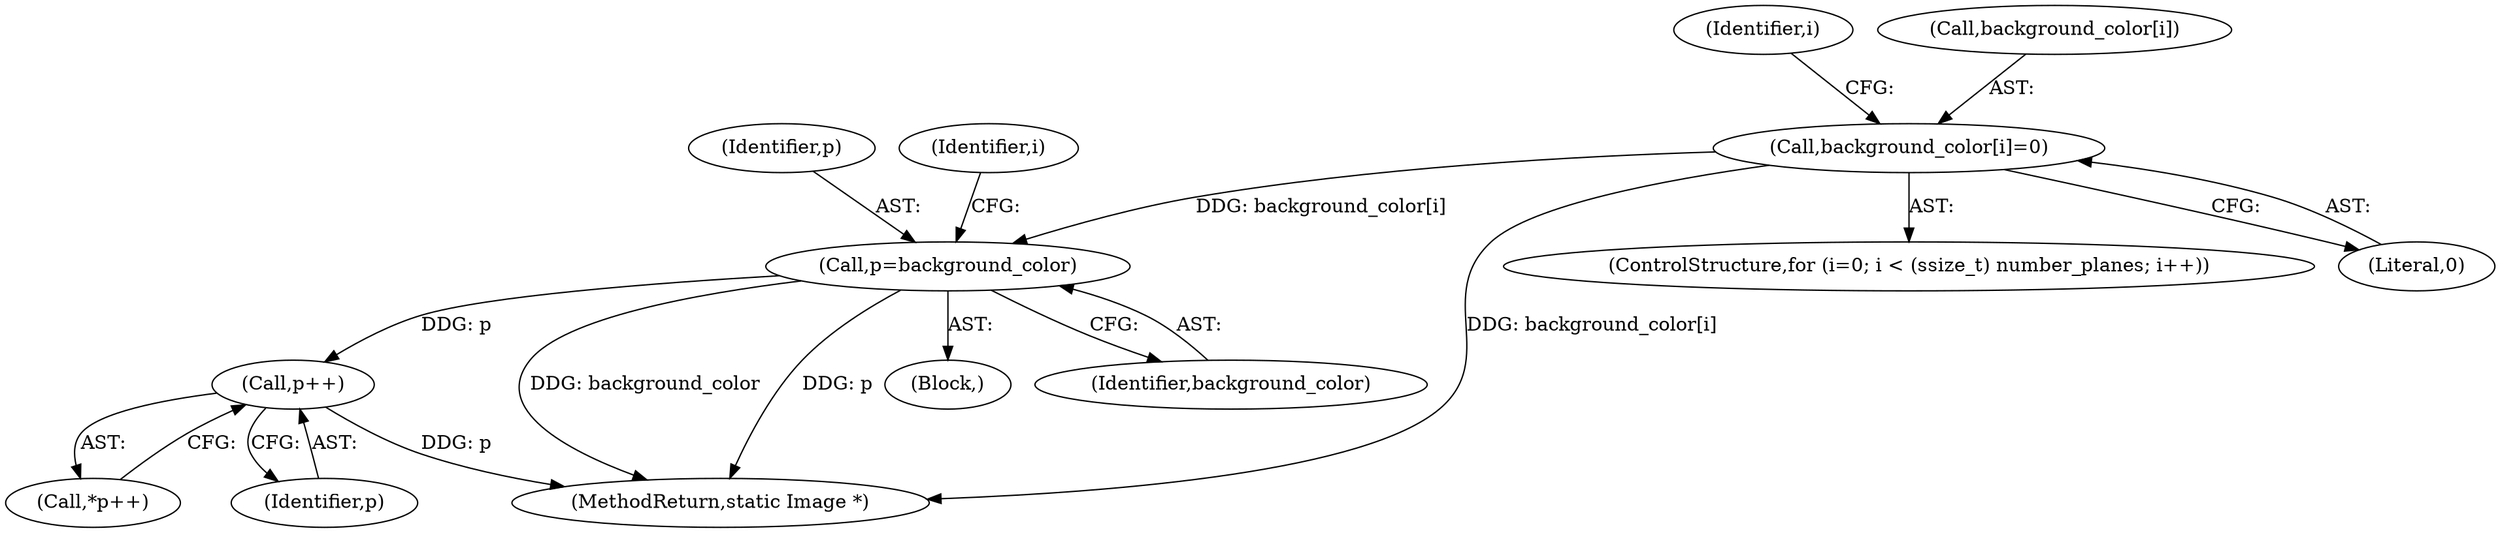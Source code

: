 digraph "0_ImageMagick_7fdf9ea808caa3c81a0eb42656e5fafc59084198@array" {
"1000362" [label="(Call,background_color[i]=0)"];
"1000373" [label="(Call,p=background_color)"];
"1000389" [label="(Call,p++)"];
"1000374" [label="(Identifier,p)"];
"1000388" [label="(Call,*p++)"];
"1000361" [label="(Identifier,i)"];
"1001965" [label="(MethodReturn,static Image *)"];
"1000372" [label="(Block,)"];
"1000363" [label="(Call,background_color[i])"];
"1000378" [label="(Identifier,i)"];
"1000351" [label="(ControlStructure,for (i=0; i < (ssize_t) number_planes; i++))"];
"1000389" [label="(Call,p++)"];
"1000362" [label="(Call,background_color[i]=0)"];
"1000390" [label="(Identifier,p)"];
"1000366" [label="(Literal,0)"];
"1000375" [label="(Identifier,background_color)"];
"1000373" [label="(Call,p=background_color)"];
"1000362" -> "1000351"  [label="AST: "];
"1000362" -> "1000366"  [label="CFG: "];
"1000363" -> "1000362"  [label="AST: "];
"1000366" -> "1000362"  [label="AST: "];
"1000361" -> "1000362"  [label="CFG: "];
"1000362" -> "1001965"  [label="DDG: background_color[i]"];
"1000362" -> "1000373"  [label="DDG: background_color[i]"];
"1000373" -> "1000372"  [label="AST: "];
"1000373" -> "1000375"  [label="CFG: "];
"1000374" -> "1000373"  [label="AST: "];
"1000375" -> "1000373"  [label="AST: "];
"1000378" -> "1000373"  [label="CFG: "];
"1000373" -> "1001965"  [label="DDG: background_color"];
"1000373" -> "1001965"  [label="DDG: p"];
"1000373" -> "1000389"  [label="DDG: p"];
"1000389" -> "1000388"  [label="AST: "];
"1000389" -> "1000390"  [label="CFG: "];
"1000390" -> "1000389"  [label="AST: "];
"1000388" -> "1000389"  [label="CFG: "];
"1000389" -> "1001965"  [label="DDG: p"];
}
